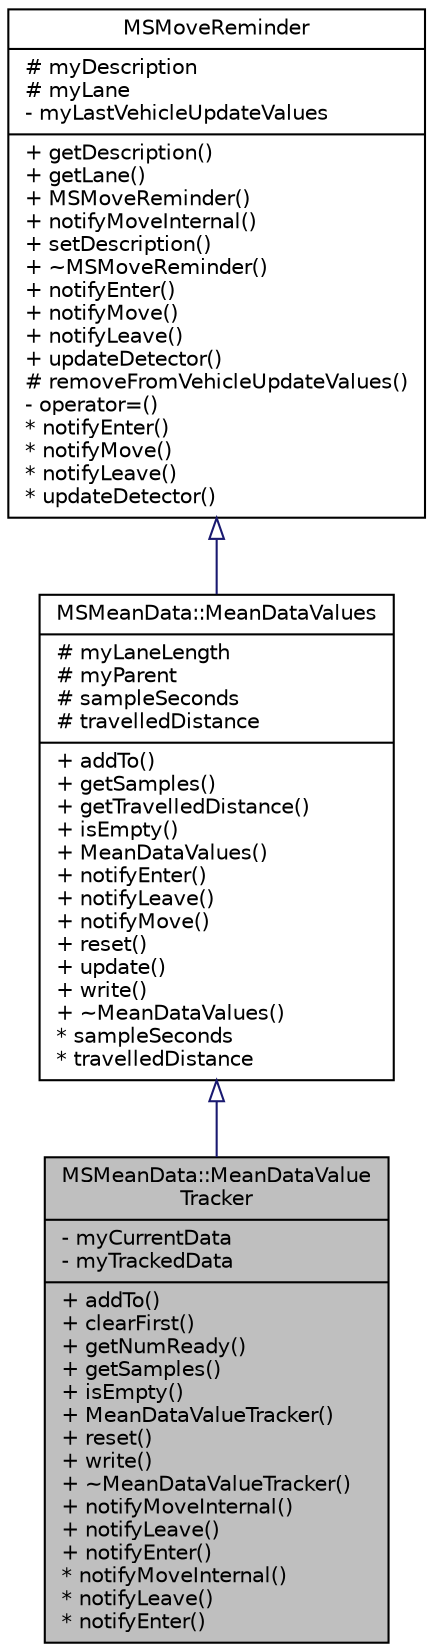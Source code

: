 digraph "MSMeanData::MeanDataValueTracker"
{
  edge [fontname="Helvetica",fontsize="10",labelfontname="Helvetica",labelfontsize="10"];
  node [fontname="Helvetica",fontsize="10",shape=record];
  Node0 [label="{MSMeanData::MeanDataValue\lTracker\n|- myCurrentData\l- myTrackedData\l|+ addTo()\l+ clearFirst()\l+ getNumReady()\l+ getSamples()\l+ isEmpty()\l+ MeanDataValueTracker()\l+ reset()\l+ write()\l+ ~MeanDataValueTracker()\l+ notifyMoveInternal()\l+ notifyLeave()\l+ notifyEnter()\l* notifyMoveInternal()\l* notifyLeave()\l* notifyEnter()\l}",height=0.2,width=0.4,color="black", fillcolor="grey75", style="filled", fontcolor="black"];
  Node1 -> Node0 [dir="back",color="midnightblue",fontsize="10",style="solid",arrowtail="onormal",fontname="Helvetica"];
  Node1 [label="{MSMeanData::MeanDataValues\n|# myLaneLength\l# myParent\l# sampleSeconds\l# travelledDistance\l|+ addTo()\l+ getSamples()\l+ getTravelledDistance()\l+ isEmpty()\l+ MeanDataValues()\l+ notifyEnter()\l+ notifyLeave()\l+ notifyMove()\l+ reset()\l+ update()\l+ write()\l+ ~MeanDataValues()\l* sampleSeconds\l* travelledDistance\l}",height=0.2,width=0.4,color="black", fillcolor="white", style="filled",URL="$d3/d7c/class_m_s_mean_data_1_1_mean_data_values.html",tooltip="Data structure for mean (aggregated) edge/lane values. "];
  Node2 -> Node1 [dir="back",color="midnightblue",fontsize="10",style="solid",arrowtail="onormal",fontname="Helvetica"];
  Node2 [label="{MSMoveReminder\n|# myDescription\l# myLane\l- myLastVehicleUpdateValues\l|+ getDescription()\l+ getLane()\l+ MSMoveReminder()\l+ notifyMoveInternal()\l+ setDescription()\l+ ~MSMoveReminder()\l+ notifyEnter()\l+ notifyMove()\l+ notifyLeave()\l+ updateDetector()\l# removeFromVehicleUpdateValues()\l- operator=()\l* notifyEnter()\l* notifyMove()\l* notifyLeave()\l* updateDetector()\l}",height=0.2,width=0.4,color="black", fillcolor="white", style="filled",URL="$d2/da5/class_m_s_move_reminder.html",tooltip="Something on a lane to be noticed about vehicle movement. "];
}
